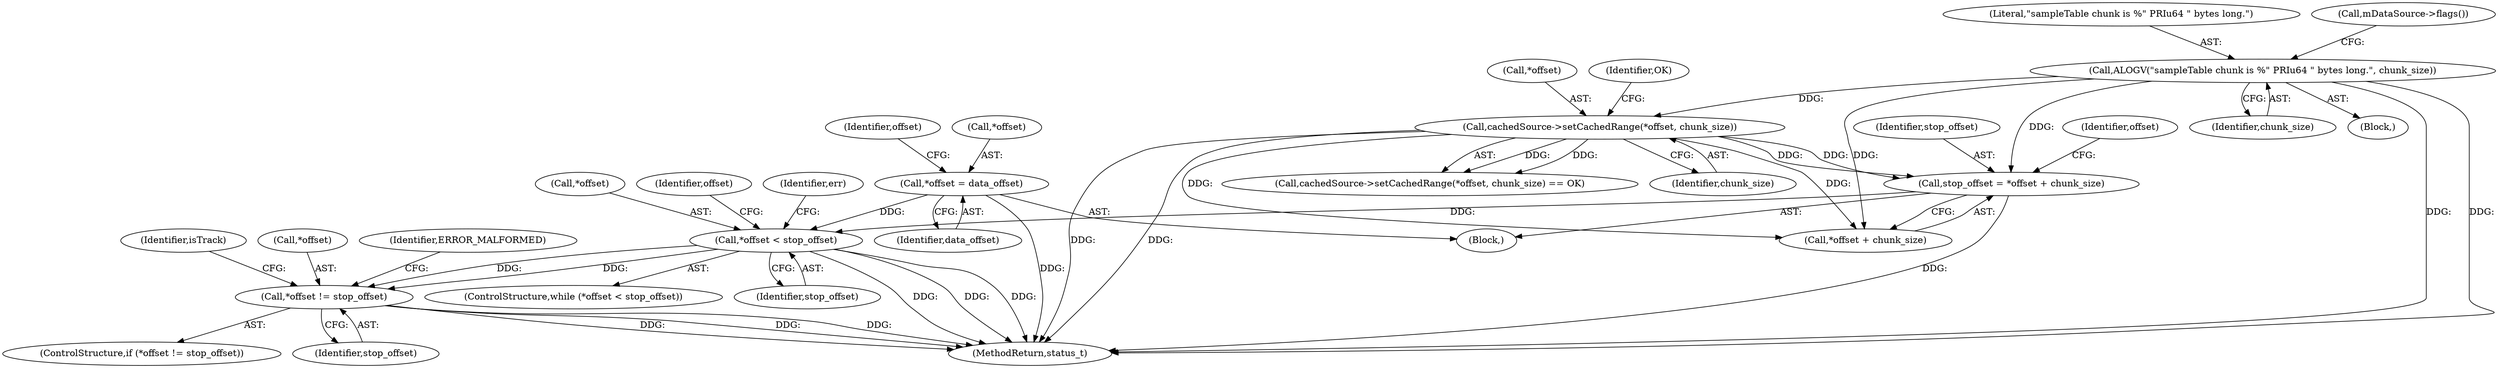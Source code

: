 digraph "0_Android_8a3a2f6ea7defe1a81bb32b3c9f3537f84749b9d@pointer" {
"1000623" [label="(Call,*offset < stop_offset)"];
"1000618" [label="(Call,*offset = data_offset)"];
"1000612" [label="(Call,stop_offset = *offset + chunk_size)"];
"1000523" [label="(Call,cachedSource->setCachedRange(*offset, chunk_size))"];
"1000506" [label="(Call,ALOGV(\"sampleTable chunk is %\" PRIu64 \" bytes long.\", chunk_size))"];
"1000653" [label="(Call,*offset != stop_offset)"];
"1000654" [label="(Call,*offset)"];
"1000508" [label="(Identifier,chunk_size)"];
"1000442" [label="(Block,)"];
"1000506" [label="(Call,ALOGV(\"sampleTable chunk is %\" PRIu64 \" bytes long.\", chunk_size))"];
"1000625" [label="(Identifier,offset)"];
"1000618" [label="(Call,*offset = data_offset)"];
"1000630" [label="(Identifier,err)"];
"1000507" [label="(Literal,\"sampleTable chunk is %\" PRIu64 \" bytes long.\")"];
"1000623" [label="(Call,*offset < stop_offset)"];
"1000522" [label="(Call,cachedSource->setCachedRange(*offset, chunk_size) == OK)"];
"1000614" [label="(Call,*offset + chunk_size)"];
"1000652" [label="(ControlStructure,if (*offset != stop_offset))"];
"1000613" [label="(Identifier,stop_offset)"];
"1000524" [label="(Call,*offset)"];
"1000523" [label="(Call,cachedSource->setCachedRange(*offset, chunk_size))"];
"1000526" [label="(Identifier,chunk_size)"];
"1000621" [label="(Identifier,data_offset)"];
"1000653" [label="(Call,*offset != stop_offset)"];
"1000527" [label="(Identifier,OK)"];
"1000624" [label="(Call,*offset)"];
"1003923" [label="(MethodReturn,status_t)"];
"1000619" [label="(Call,*offset)"];
"1000620" [label="(Identifier,offset)"];
"1000511" [label="(Call,mDataSource->flags())"];
"1000656" [label="(Identifier,stop_offset)"];
"1000659" [label="(Identifier,ERROR_MALFORMED)"];
"1000612" [label="(Call,stop_offset = *offset + chunk_size)"];
"1000661" [label="(Identifier,isTrack)"];
"1000655" [label="(Identifier,offset)"];
"1000505" [label="(Block,)"];
"1000622" [label="(ControlStructure,while (*offset < stop_offset))"];
"1000626" [label="(Identifier,stop_offset)"];
"1000623" -> "1000622"  [label="AST: "];
"1000623" -> "1000626"  [label="CFG: "];
"1000624" -> "1000623"  [label="AST: "];
"1000626" -> "1000623"  [label="AST: "];
"1000630" -> "1000623"  [label="CFG: "];
"1000655" -> "1000623"  [label="CFG: "];
"1000623" -> "1003923"  [label="DDG: "];
"1000623" -> "1003923"  [label="DDG: "];
"1000623" -> "1003923"  [label="DDG: "];
"1000618" -> "1000623"  [label="DDG: "];
"1000612" -> "1000623"  [label="DDG: "];
"1000623" -> "1000653"  [label="DDG: "];
"1000623" -> "1000653"  [label="DDG: "];
"1000618" -> "1000442"  [label="AST: "];
"1000618" -> "1000621"  [label="CFG: "];
"1000619" -> "1000618"  [label="AST: "];
"1000621" -> "1000618"  [label="AST: "];
"1000625" -> "1000618"  [label="CFG: "];
"1000618" -> "1003923"  [label="DDG: "];
"1000612" -> "1000442"  [label="AST: "];
"1000612" -> "1000614"  [label="CFG: "];
"1000613" -> "1000612"  [label="AST: "];
"1000614" -> "1000612"  [label="AST: "];
"1000620" -> "1000612"  [label="CFG: "];
"1000612" -> "1003923"  [label="DDG: "];
"1000523" -> "1000612"  [label="DDG: "];
"1000523" -> "1000612"  [label="DDG: "];
"1000506" -> "1000612"  [label="DDG: "];
"1000523" -> "1000522"  [label="AST: "];
"1000523" -> "1000526"  [label="CFG: "];
"1000524" -> "1000523"  [label="AST: "];
"1000526" -> "1000523"  [label="AST: "];
"1000527" -> "1000523"  [label="CFG: "];
"1000523" -> "1003923"  [label="DDG: "];
"1000523" -> "1003923"  [label="DDG: "];
"1000523" -> "1000522"  [label="DDG: "];
"1000523" -> "1000522"  [label="DDG: "];
"1000506" -> "1000523"  [label="DDG: "];
"1000523" -> "1000614"  [label="DDG: "];
"1000523" -> "1000614"  [label="DDG: "];
"1000506" -> "1000505"  [label="AST: "];
"1000506" -> "1000508"  [label="CFG: "];
"1000507" -> "1000506"  [label="AST: "];
"1000508" -> "1000506"  [label="AST: "];
"1000511" -> "1000506"  [label="CFG: "];
"1000506" -> "1003923"  [label="DDG: "];
"1000506" -> "1003923"  [label="DDG: "];
"1000506" -> "1000614"  [label="DDG: "];
"1000653" -> "1000652"  [label="AST: "];
"1000653" -> "1000656"  [label="CFG: "];
"1000654" -> "1000653"  [label="AST: "];
"1000656" -> "1000653"  [label="AST: "];
"1000659" -> "1000653"  [label="CFG: "];
"1000661" -> "1000653"  [label="CFG: "];
"1000653" -> "1003923"  [label="DDG: "];
"1000653" -> "1003923"  [label="DDG: "];
"1000653" -> "1003923"  [label="DDG: "];
}
